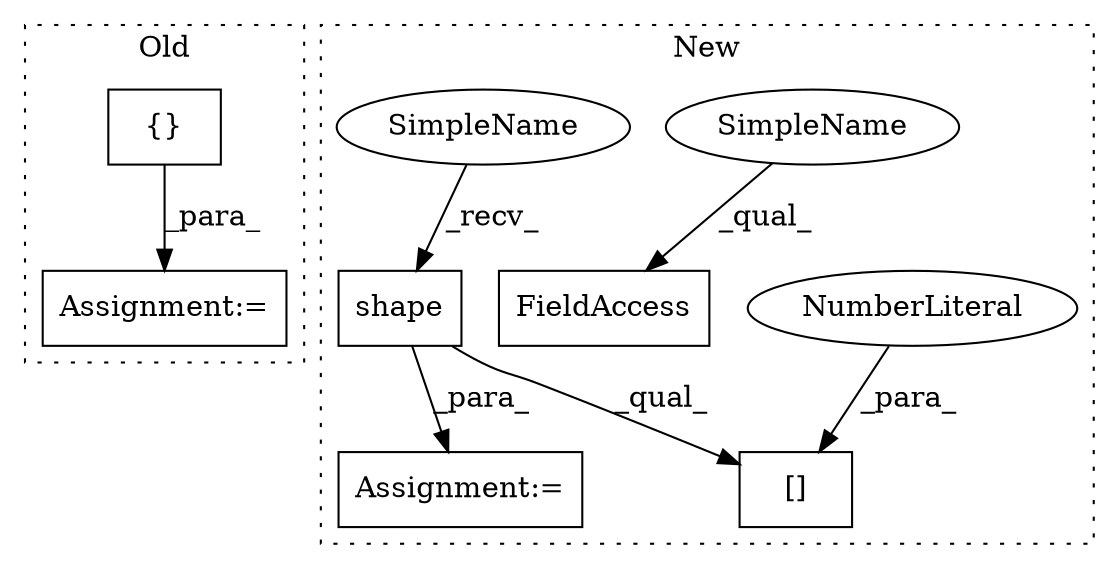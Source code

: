 digraph G {
subgraph cluster0 {
1 [label="{}" a="4" s="1921" l="2" shape="box"];
7 [label="Assignment:=" a="7" s="1911" l="1" shape="box"];
label = "Old";
style="dotted";
}
subgraph cluster1 {
2 [label="shape" a="32" s="3553,3563" l="6,1" shape="box"];
3 [label="[]" a="2" s="3542,3566" l="23,1" shape="box"];
4 [label="NumberLiteral" a="34" s="3565" l="1" shape="ellipse"];
5 [label="Assignment:=" a="7" s="3492" l="1" shape="box"];
6 [label="FieldAccess" a="22" s="3568" l="16" shape="box"];
8 [label="SimpleName" a="42" s="3568" l="10" shape="ellipse"];
9 [label="SimpleName" a="42" s="3542" l="10" shape="ellipse"];
label = "New";
style="dotted";
}
1 -> 7 [label="_para_"];
2 -> 3 [label="_qual_"];
2 -> 5 [label="_para_"];
4 -> 3 [label="_para_"];
8 -> 6 [label="_qual_"];
9 -> 2 [label="_recv_"];
}